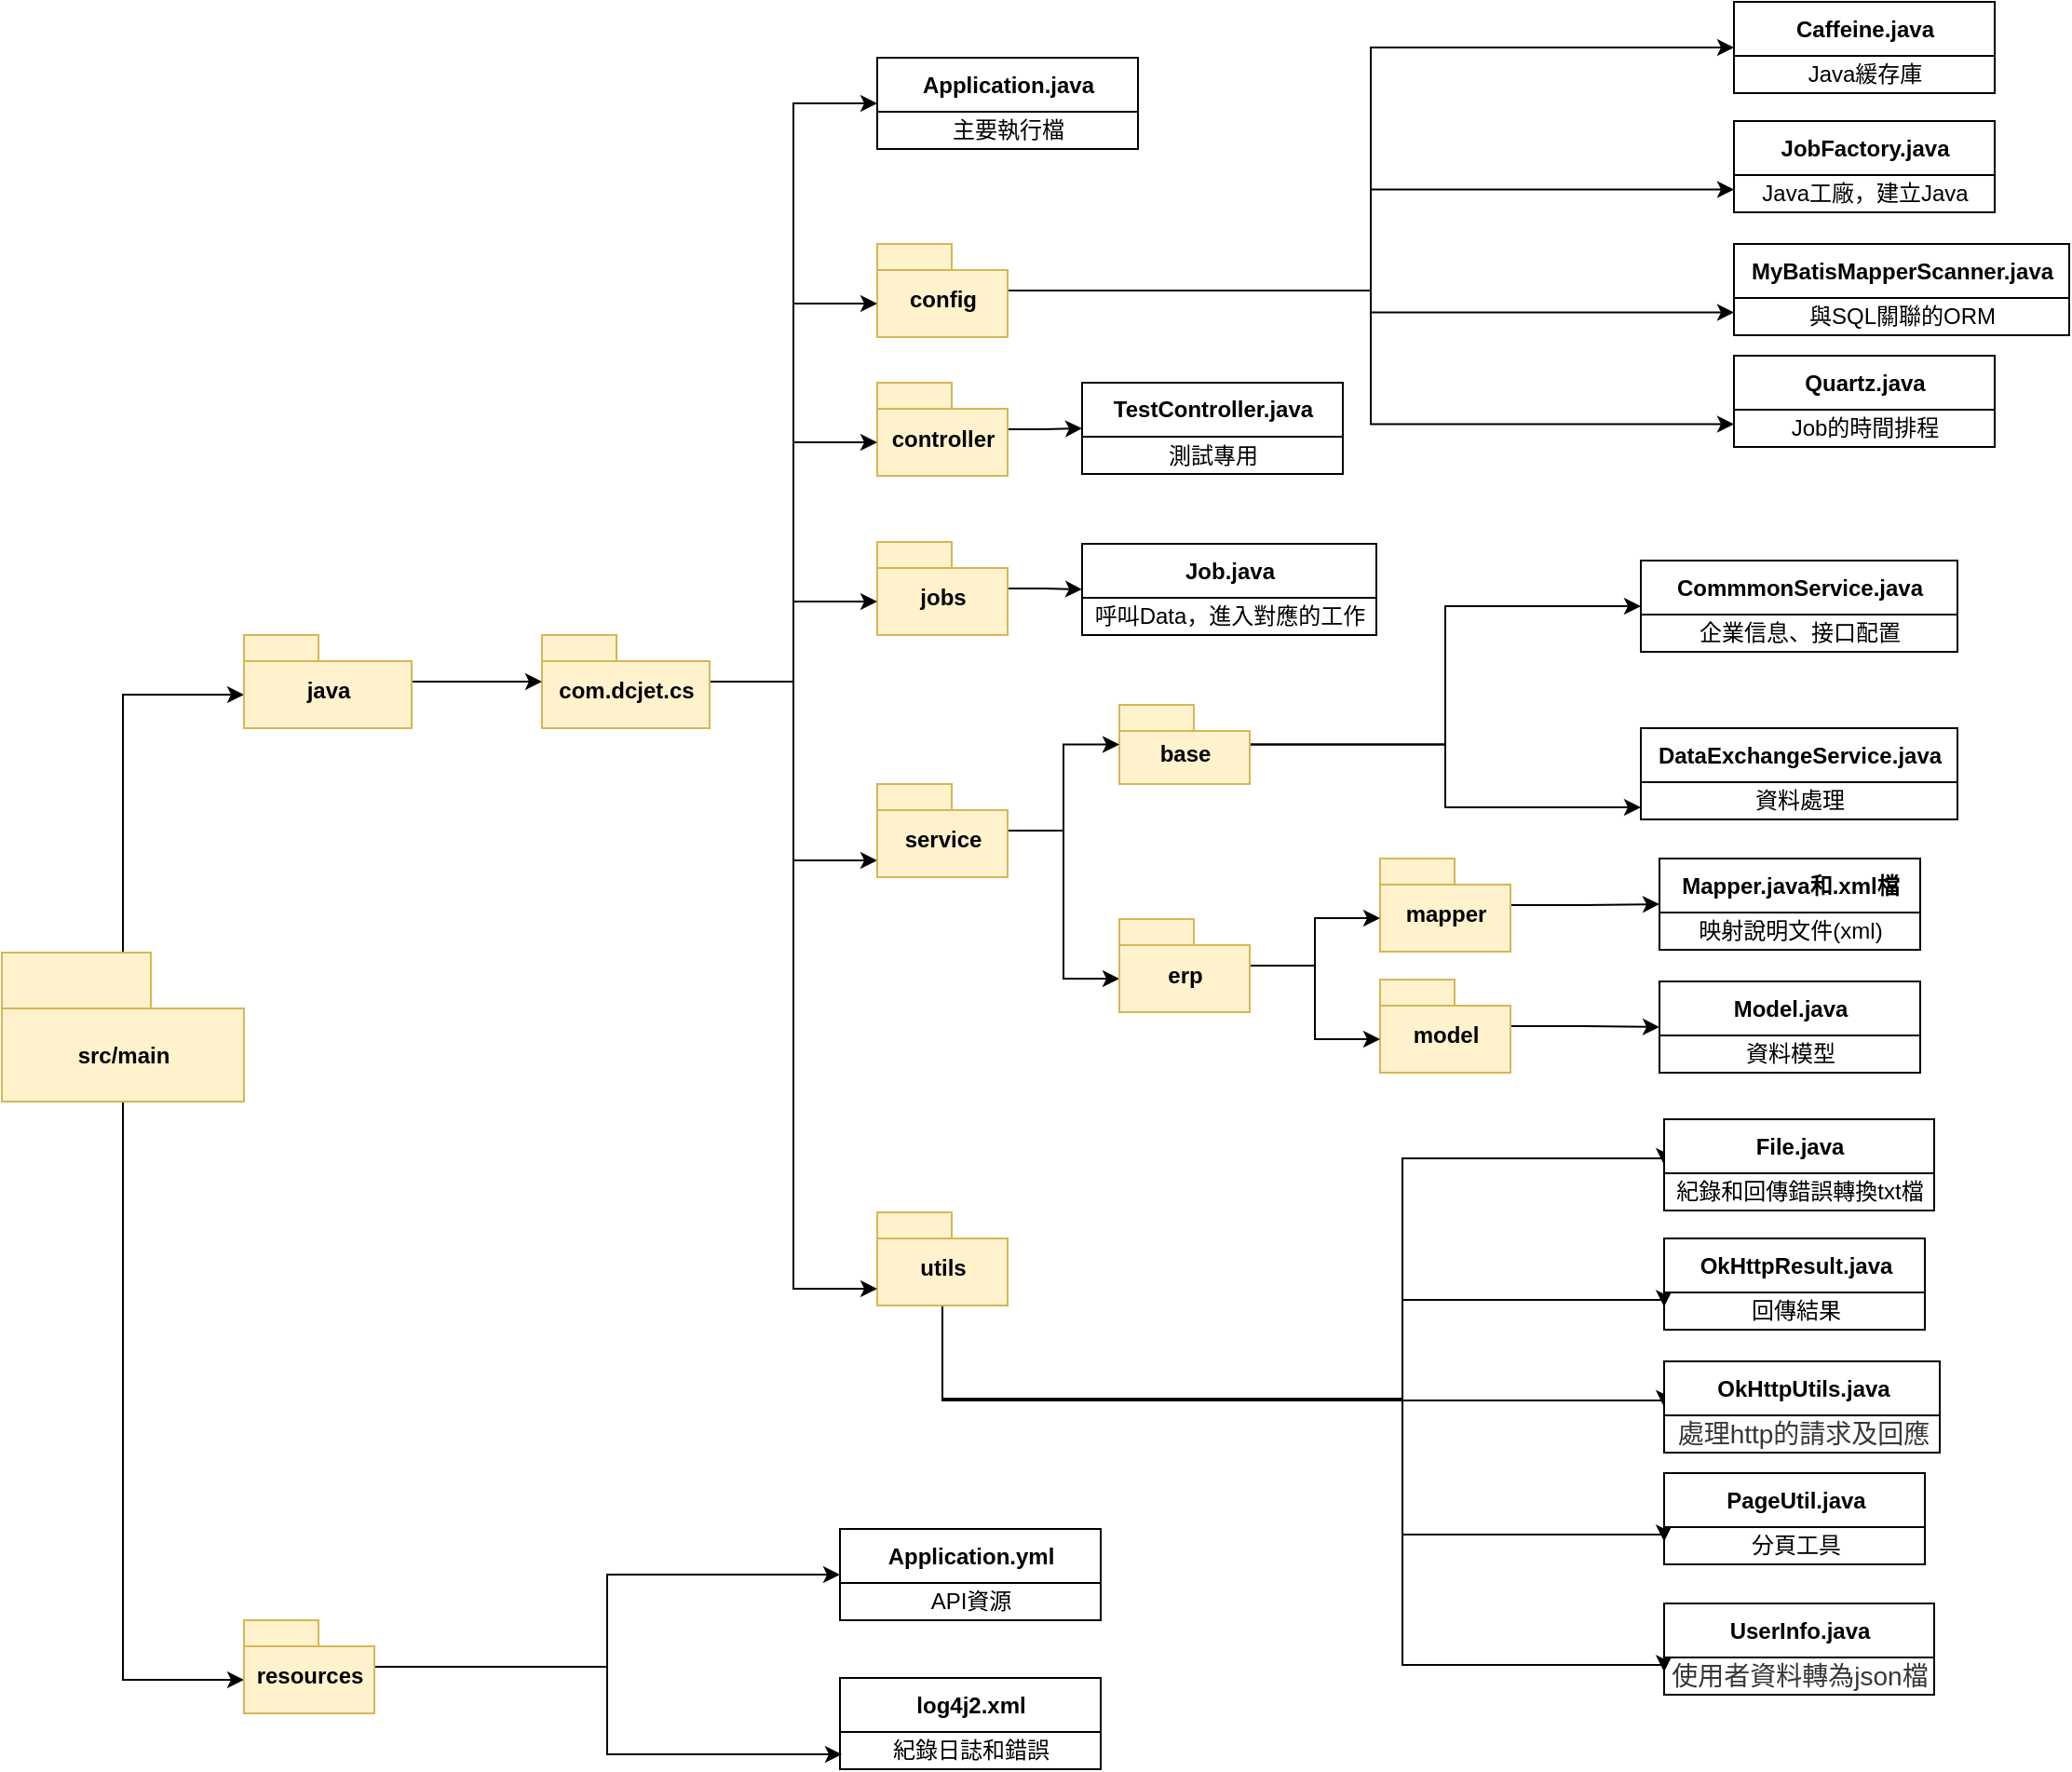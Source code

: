 <mxfile version="14.5.8" type="github">
  <diagram id="E2W33tM_lJapqoK78Tub" name="Page-1">
    <mxGraphModel dx="666" dy="745" grid="1" gridSize="10" guides="1" tooltips="1" connect="1" arrows="1" fold="1" page="1" pageScale="1" pageWidth="1169" pageHeight="827" math="0" shadow="0">
      <root>
        <mxCell id="0" />
        <mxCell id="1" parent="0" />
        <mxCell id="wwZ5Yi76qFVbDz2MihXI-183" style="edgeStyle=orthogonalEdgeStyle;rounded=0;orthogonalLoop=1;jettySize=auto;html=1;entryX=0;entryY=0;entryDx=0;entryDy=32;entryPerimeter=0;" edge="1" parent="1" source="wwZ5Yi76qFVbDz2MihXI-4" target="wwZ5Yi76qFVbDz2MihXI-178">
          <mxGeometry relative="1" as="geometry" />
        </mxCell>
        <mxCell id="wwZ5Yi76qFVbDz2MihXI-184" style="edgeStyle=orthogonalEdgeStyle;rounded=0;orthogonalLoop=1;jettySize=auto;html=1;entryX=0;entryY=0;entryDx=0;entryDy=32;entryPerimeter=0;" edge="1" parent="1" source="wwZ5Yi76qFVbDz2MihXI-4" target="wwZ5Yi76qFVbDz2MihXI-148">
          <mxGeometry relative="1" as="geometry" />
        </mxCell>
        <mxCell id="wwZ5Yi76qFVbDz2MihXI-4" value="src/main" style="shape=folder;fontStyle=1;tabWidth=80;tabHeight=30;tabPosition=left;html=1;boundedLbl=1;fillColor=#fff2cc;strokeColor=#d6b656;" vertex="1" parent="1">
          <mxGeometry x="29" y="850.5" width="130" height="80" as="geometry" />
        </mxCell>
        <mxCell id="wwZ5Yi76qFVbDz2MihXI-46" style="edgeStyle=orthogonalEdgeStyle;rounded=0;orthogonalLoop=1;jettySize=auto;html=1;entryX=0;entryY=0.5;entryDx=0;entryDy=0;" edge="1" parent="1" source="wwZ5Yi76qFVbDz2MihXI-6" target="wwZ5Yi76qFVbDz2MihXI-41">
          <mxGeometry relative="1" as="geometry" />
        </mxCell>
        <mxCell id="wwZ5Yi76qFVbDz2MihXI-47" style="edgeStyle=orthogonalEdgeStyle;rounded=0;orthogonalLoop=1;jettySize=auto;html=1;entryX=0;entryY=0.75;entryDx=0;entryDy=0;" edge="1" parent="1" source="wwZ5Yi76qFVbDz2MihXI-6" target="wwZ5Yi76qFVbDz2MihXI-42">
          <mxGeometry relative="1" as="geometry" />
        </mxCell>
        <mxCell id="wwZ5Yi76qFVbDz2MihXI-48" style="edgeStyle=orthogonalEdgeStyle;rounded=0;orthogonalLoop=1;jettySize=auto;html=1;entryX=0;entryY=0.75;entryDx=0;entryDy=0;" edge="1" parent="1" source="wwZ5Yi76qFVbDz2MihXI-6" target="wwZ5Yi76qFVbDz2MihXI-43">
          <mxGeometry relative="1" as="geometry" />
        </mxCell>
        <mxCell id="wwZ5Yi76qFVbDz2MihXI-49" style="edgeStyle=orthogonalEdgeStyle;rounded=0;orthogonalLoop=1;jettySize=auto;html=1;entryX=0;entryY=0.75;entryDx=0;entryDy=0;" edge="1" parent="1" source="wwZ5Yi76qFVbDz2MihXI-6" target="wwZ5Yi76qFVbDz2MihXI-44">
          <mxGeometry relative="1" as="geometry" />
        </mxCell>
        <mxCell id="wwZ5Yi76qFVbDz2MihXI-6" value="config" style="shape=folder;fontStyle=1;spacingTop=10;tabWidth=40;tabHeight=14;tabPosition=left;html=1;fillColor=#fff2cc;strokeColor=#d6b656;" vertex="1" parent="1">
          <mxGeometry x="499" y="470" width="70" height="50" as="geometry" />
        </mxCell>
        <mxCell id="wwZ5Yi76qFVbDz2MihXI-100" style="edgeStyle=orthogonalEdgeStyle;rounded=0;orthogonalLoop=1;jettySize=auto;html=1;entryX=0;entryY=0.5;entryDx=0;entryDy=0;" edge="1" parent="1" source="wwZ5Yi76qFVbDz2MihXI-7" target="wwZ5Yi76qFVbDz2MihXI-50">
          <mxGeometry relative="1" as="geometry" />
        </mxCell>
        <mxCell id="wwZ5Yi76qFVbDz2MihXI-7" value="controller" style="shape=folder;fontStyle=1;spacingTop=10;tabWidth=40;tabHeight=14;tabPosition=left;html=1;fillColor=#fff2cc;strokeColor=#d6b656;" vertex="1" parent="1">
          <mxGeometry x="499" y="544.5" width="70" height="50" as="geometry" />
        </mxCell>
        <mxCell id="wwZ5Yi76qFVbDz2MihXI-140" style="edgeStyle=orthogonalEdgeStyle;rounded=0;orthogonalLoop=1;jettySize=auto;html=1;entryX=0;entryY=0.5;entryDx=0;entryDy=0;" edge="1" parent="1" source="wwZ5Yi76qFVbDz2MihXI-8" target="wwZ5Yi76qFVbDz2MihXI-138">
          <mxGeometry relative="1" as="geometry" />
        </mxCell>
        <mxCell id="wwZ5Yi76qFVbDz2MihXI-8" value="jobs" style="shape=folder;fontStyle=1;spacingTop=10;tabWidth=40;tabHeight=14;tabPosition=left;html=1;fillColor=#fff2cc;strokeColor=#d6b656;" vertex="1" parent="1">
          <mxGeometry x="499" y="630" width="70" height="50" as="geometry" />
        </mxCell>
        <mxCell id="wwZ5Yi76qFVbDz2MihXI-176" style="edgeStyle=orthogonalEdgeStyle;rounded=0;orthogonalLoop=1;jettySize=auto;html=1;entryX=0;entryY=0.5;entryDx=0;entryDy=0;" edge="1" parent="1" source="wwZ5Yi76qFVbDz2MihXI-9" target="wwZ5Yi76qFVbDz2MihXI-54">
          <mxGeometry relative="1" as="geometry" />
        </mxCell>
        <mxCell id="wwZ5Yi76qFVbDz2MihXI-177" style="edgeStyle=orthogonalEdgeStyle;rounded=0;orthogonalLoop=1;jettySize=auto;html=1;entryX=0;entryY=0.675;entryDx=0;entryDy=0;entryPerimeter=0;" edge="1" parent="1" source="wwZ5Yi76qFVbDz2MihXI-9" target="wwZ5Yi76qFVbDz2MihXI-132">
          <mxGeometry relative="1" as="geometry" />
        </mxCell>
        <mxCell id="wwZ5Yi76qFVbDz2MihXI-9" value="base" style="shape=folder;fontStyle=1;spacingTop=10;tabWidth=40;tabHeight=14;tabPosition=left;html=1;fillColor=#fff2cc;strokeColor=#d6b656;" vertex="1" parent="1">
          <mxGeometry x="629" y="717.5" width="70" height="42.5" as="geometry" />
        </mxCell>
        <mxCell id="wwZ5Yi76qFVbDz2MihXI-143" style="edgeStyle=orthogonalEdgeStyle;rounded=0;orthogonalLoop=1;jettySize=auto;html=1;entryX=0;entryY=0.5;entryDx=0;entryDy=0;" edge="1" parent="1" source="wwZ5Yi76qFVbDz2MihXI-10" target="wwZ5Yi76qFVbDz2MihXI-141">
          <mxGeometry relative="1" as="geometry" />
        </mxCell>
        <mxCell id="wwZ5Yi76qFVbDz2MihXI-10" value="mapper" style="shape=folder;fontStyle=1;spacingTop=10;tabWidth=40;tabHeight=14;tabPosition=left;html=1;fillColor=#fff2cc;strokeColor=#d6b656;" vertex="1" parent="1">
          <mxGeometry x="769" y="800" width="70" height="50" as="geometry" />
        </mxCell>
        <mxCell id="wwZ5Yi76qFVbDz2MihXI-136" style="edgeStyle=orthogonalEdgeStyle;rounded=0;orthogonalLoop=1;jettySize=auto;html=1;entryX=0;entryY=0.5;entryDx=0;entryDy=0;" edge="1" parent="1" source="wwZ5Yi76qFVbDz2MihXI-11" target="wwZ5Yi76qFVbDz2MihXI-133">
          <mxGeometry relative="1" as="geometry" />
        </mxCell>
        <mxCell id="wwZ5Yi76qFVbDz2MihXI-11" value="model" style="shape=folder;fontStyle=1;spacingTop=10;tabWidth=40;tabHeight=14;tabPosition=left;html=1;fillColor=#fff2cc;strokeColor=#d6b656;" vertex="1" parent="1">
          <mxGeometry x="769" y="865" width="70" height="50" as="geometry" />
        </mxCell>
        <mxCell id="wwZ5Yi76qFVbDz2MihXI-67" style="edgeStyle=orthogonalEdgeStyle;rounded=0;orthogonalLoop=1;jettySize=auto;html=1;entryX=0;entryY=0.5;entryDx=0;entryDy=0;" edge="1" parent="1" source="wwZ5Yi76qFVbDz2MihXI-12" target="wwZ5Yi76qFVbDz2MihXI-63">
          <mxGeometry relative="1" as="geometry">
            <Array as="points">
              <mxPoint x="534" y="1090" />
              <mxPoint x="781" y="1090" />
              <mxPoint x="781" y="961" />
            </Array>
          </mxGeometry>
        </mxCell>
        <mxCell id="wwZ5Yi76qFVbDz2MihXI-68" style="edgeStyle=orthogonalEdgeStyle;rounded=0;orthogonalLoop=1;jettySize=auto;html=1;entryX=0;entryY=0.75;entryDx=0;entryDy=0;" edge="1" parent="1" source="wwZ5Yi76qFVbDz2MihXI-12" target="wwZ5Yi76qFVbDz2MihXI-64">
          <mxGeometry relative="1" as="geometry">
            <Array as="points">
              <mxPoint x="534" y="1090" />
              <mxPoint x="781" y="1090" />
              <mxPoint x="781" y="1037" />
            </Array>
          </mxGeometry>
        </mxCell>
        <mxCell id="wwZ5Yi76qFVbDz2MihXI-69" style="edgeStyle=orthogonalEdgeStyle;rounded=0;orthogonalLoop=1;jettySize=auto;html=1;entryX=0;entryY=0.5;entryDx=0;entryDy=0;" edge="1" parent="1" source="wwZ5Yi76qFVbDz2MihXI-12" target="wwZ5Yi76qFVbDz2MihXI-65">
          <mxGeometry relative="1" as="geometry">
            <Array as="points">
              <mxPoint x="534" y="1091" />
            </Array>
          </mxGeometry>
        </mxCell>
        <mxCell id="wwZ5Yi76qFVbDz2MihXI-70" style="edgeStyle=orthogonalEdgeStyle;rounded=0;orthogonalLoop=1;jettySize=auto;html=1;entryX=0;entryY=0.75;entryDx=0;entryDy=0;" edge="1" parent="1" source="wwZ5Yi76qFVbDz2MihXI-12" target="wwZ5Yi76qFVbDz2MihXI-66">
          <mxGeometry relative="1" as="geometry">
            <Array as="points">
              <mxPoint x="534" y="1090" />
              <mxPoint x="781" y="1090" />
              <mxPoint x="781" y="1163" />
            </Array>
          </mxGeometry>
        </mxCell>
        <mxCell id="wwZ5Yi76qFVbDz2MihXI-72" style="edgeStyle=orthogonalEdgeStyle;rounded=0;orthogonalLoop=1;jettySize=auto;html=1;entryX=0;entryY=0.75;entryDx=0;entryDy=0;" edge="1" parent="1" source="wwZ5Yi76qFVbDz2MihXI-12" target="wwZ5Yi76qFVbDz2MihXI-71">
          <mxGeometry relative="1" as="geometry">
            <Array as="points">
              <mxPoint x="534" y="1090" />
              <mxPoint x="781" y="1090" />
              <mxPoint x="781" y="1233" />
            </Array>
          </mxGeometry>
        </mxCell>
        <mxCell id="wwZ5Yi76qFVbDz2MihXI-12" value="utils" style="shape=folder;fontStyle=1;spacingTop=10;tabWidth=40;tabHeight=14;tabPosition=left;html=1;fillColor=#fff2cc;strokeColor=#d6b656;" vertex="1" parent="1">
          <mxGeometry x="499" y="990" width="70" height="50" as="geometry" />
        </mxCell>
        <mxCell id="wwZ5Yi76qFVbDz2MihXI-34" value="Application.java" style="swimlane;fontStyle=1;align=center;verticalAlign=middle;childLayout=stackLayout;horizontal=1;startSize=29;horizontalStack=0;resizeParent=1;resizeParentMax=0;resizeLast=0;collapsible=0;marginBottom=0;html=1;" vertex="1" parent="1">
          <mxGeometry x="499" y="370" width="140" height="49" as="geometry" />
        </mxCell>
        <mxCell id="wwZ5Yi76qFVbDz2MihXI-111" value="主要執行檔" style="text;html=1;align=center;verticalAlign=middle;resizable=0;points=[];autosize=1;strokeColor=none;" vertex="1" parent="wwZ5Yi76qFVbDz2MihXI-34">
          <mxGeometry y="29" width="140" height="20" as="geometry" />
        </mxCell>
        <mxCell id="wwZ5Yi76qFVbDz2MihXI-41" value="Caffeine.java" style="swimlane;fontStyle=1;align=center;verticalAlign=middle;childLayout=stackLayout;horizontal=1;startSize=29;horizontalStack=0;resizeParent=1;resizeParentMax=0;resizeLast=0;collapsible=0;marginBottom=0;html=1;" vertex="1" parent="1">
          <mxGeometry x="959" y="340" width="140" height="49" as="geometry" />
        </mxCell>
        <mxCell id="wwZ5Yi76qFVbDz2MihXI-123" value="Java緩存庫" style="text;html=1;align=center;verticalAlign=middle;resizable=0;points=[];autosize=1;strokeColor=none;" vertex="1" parent="wwZ5Yi76qFVbDz2MihXI-41">
          <mxGeometry y="29" width="140" height="20" as="geometry" />
        </mxCell>
        <mxCell id="wwZ5Yi76qFVbDz2MihXI-42" value="JobFactory.java" style="swimlane;fontStyle=1;align=center;verticalAlign=middle;childLayout=stackLayout;horizontal=1;startSize=29;horizontalStack=0;resizeParent=1;resizeParentMax=0;resizeLast=0;collapsible=0;marginBottom=0;html=1;" vertex="1" parent="1">
          <mxGeometry x="959" y="404" width="140" height="49" as="geometry" />
        </mxCell>
        <mxCell id="wwZ5Yi76qFVbDz2MihXI-126" value="Java工廠，建立Java" style="text;html=1;align=center;verticalAlign=middle;resizable=0;points=[];autosize=1;strokeColor=none;" vertex="1" parent="wwZ5Yi76qFVbDz2MihXI-42">
          <mxGeometry y="29" width="140" height="20" as="geometry" />
        </mxCell>
        <mxCell id="wwZ5Yi76qFVbDz2MihXI-43" value="MyBatisMapperScanner.java" style="swimlane;fontStyle=1;align=center;verticalAlign=middle;childLayout=stackLayout;horizontal=1;startSize=29;horizontalStack=0;resizeParent=1;resizeParentMax=0;resizeLast=0;collapsible=0;marginBottom=0;html=1;" vertex="1" parent="1">
          <mxGeometry x="959" y="470" width="180" height="49" as="geometry" />
        </mxCell>
        <mxCell id="wwZ5Yi76qFVbDz2MihXI-127" value="與SQL關聯的ORM" style="text;html=1;align=center;verticalAlign=middle;resizable=0;points=[];autosize=1;strokeColor=none;" vertex="1" parent="wwZ5Yi76qFVbDz2MihXI-43">
          <mxGeometry y="29" width="180" height="20" as="geometry" />
        </mxCell>
        <mxCell id="wwZ5Yi76qFVbDz2MihXI-44" value="Quartz.java" style="swimlane;fontStyle=1;align=center;verticalAlign=middle;childLayout=stackLayout;horizontal=1;startSize=29;horizontalStack=0;resizeParent=1;resizeParentMax=0;resizeLast=0;collapsible=0;marginBottom=0;html=1;" vertex="1" parent="1">
          <mxGeometry x="959" y="530" width="140" height="49" as="geometry" />
        </mxCell>
        <mxCell id="wwZ5Yi76qFVbDz2MihXI-128" value="Job的時間排程" style="text;html=1;align=center;verticalAlign=middle;resizable=0;points=[];autosize=1;strokeColor=none;" vertex="1" parent="wwZ5Yi76qFVbDz2MihXI-44">
          <mxGeometry y="29" width="140" height="20" as="geometry" />
        </mxCell>
        <mxCell id="wwZ5Yi76qFVbDz2MihXI-54" value="CommmonService.java" style="swimlane;fontStyle=1;align=center;verticalAlign=middle;childLayout=stackLayout;horizontal=1;startSize=29;horizontalStack=0;resizeParent=1;resizeParentMax=0;resizeLast=0;collapsible=0;marginBottom=0;html=1;" vertex="1" parent="1">
          <mxGeometry x="909" y="640" width="170" height="49" as="geometry" />
        </mxCell>
        <mxCell id="wwZ5Yi76qFVbDz2MihXI-146" value="企業信息、接口配置" style="text;html=1;align=center;verticalAlign=middle;resizable=0;points=[];autosize=1;strokeColor=none;" vertex="1" parent="wwZ5Yi76qFVbDz2MihXI-54">
          <mxGeometry y="29" width="170" height="20" as="geometry" />
        </mxCell>
        <mxCell id="wwZ5Yi76qFVbDz2MihXI-55" value="DataExchangeService.java" style="swimlane;fontStyle=1;align=center;verticalAlign=middle;childLayout=stackLayout;horizontal=1;startSize=29;horizontalStack=0;resizeParent=1;resizeParentMax=0;resizeLast=0;collapsible=0;marginBottom=0;html=1;" vertex="1" parent="1">
          <mxGeometry x="909" y="730" width="170" height="49" as="geometry" />
        </mxCell>
        <mxCell id="wwZ5Yi76qFVbDz2MihXI-132" value="資料處理" style="text;html=1;align=center;verticalAlign=middle;resizable=0;points=[];autosize=1;strokeColor=none;" vertex="1" parent="wwZ5Yi76qFVbDz2MihXI-55">
          <mxGeometry y="29" width="170" height="20" as="geometry" />
        </mxCell>
        <mxCell id="wwZ5Yi76qFVbDz2MihXI-63" value="File.java" style="swimlane;fontStyle=1;align=center;verticalAlign=middle;childLayout=stackLayout;horizontal=1;startSize=29;horizontalStack=0;resizeParent=1;resizeParentMax=0;resizeLast=0;collapsible=0;marginBottom=0;html=1;" vertex="1" parent="1">
          <mxGeometry x="921.5" y="940" width="145" height="49" as="geometry" />
        </mxCell>
        <mxCell id="wwZ5Yi76qFVbDz2MihXI-115" value="紀錄和回傳錯誤轉換txt檔" style="text;html=1;align=center;verticalAlign=middle;resizable=0;points=[];autosize=1;strokeColor=none;" vertex="1" parent="wwZ5Yi76qFVbDz2MihXI-63">
          <mxGeometry y="29" width="145" height="20" as="geometry" />
        </mxCell>
        <mxCell id="wwZ5Yi76qFVbDz2MihXI-64" value="OkHttpResult.java" style="swimlane;fontStyle=1;align=center;verticalAlign=middle;childLayout=stackLayout;horizontal=1;startSize=29;horizontalStack=0;resizeParent=1;resizeParentMax=0;resizeLast=0;collapsible=0;marginBottom=0;html=1;" vertex="1" parent="1">
          <mxGeometry x="921.5" y="1004" width="140" height="49" as="geometry" />
        </mxCell>
        <mxCell id="wwZ5Yi76qFVbDz2MihXI-116" value="回傳結果" style="text;html=1;align=center;verticalAlign=middle;resizable=0;points=[];autosize=1;strokeColor=none;" vertex="1" parent="wwZ5Yi76qFVbDz2MihXI-64">
          <mxGeometry y="29" width="140" height="20" as="geometry" />
        </mxCell>
        <mxCell id="wwZ5Yi76qFVbDz2MihXI-65" value="OkHttpUtils.java" style="swimlane;fontStyle=1;align=center;verticalAlign=middle;childLayout=stackLayout;horizontal=1;startSize=29;horizontalStack=0;resizeParent=1;resizeParentMax=0;resizeLast=0;collapsible=0;marginBottom=0;html=1;" vertex="1" parent="1">
          <mxGeometry x="921.5" y="1070" width="148" height="49" as="geometry" />
        </mxCell>
        <mxCell id="wwZ5Yi76qFVbDz2MihXI-120" value="&lt;span style=&quot;color: rgb(55 , 55 , 55) ; font-family: &amp;#34;arial&amp;#34; , &amp;#34;pingfang tc&amp;#34; , &amp;#34;microsoft_jhenghei_fix&amp;#34; , , &amp;#34;microsoft jhenghei&amp;#34; , &amp;#34;hiragino kaku gothic pro&amp;#34; , , &amp;#34;apple ligothic&amp;#34; , &amp;#34;heiti tc&amp;#34; , , &amp;#34;pmingliu&amp;#34; , , &amp;#34;mingliu&amp;#34; , sans-serif ; font-size: 14px ; background-color: rgb(255 , 255 , 255)&quot;&gt; 處理http的請求及回應&lt;/span&gt;" style="text;html=1;align=center;verticalAlign=middle;resizable=0;points=[];autosize=1;strokeColor=none;" vertex="1" parent="wwZ5Yi76qFVbDz2MihXI-65">
          <mxGeometry y="29" width="148" height="20" as="geometry" />
        </mxCell>
        <mxCell id="wwZ5Yi76qFVbDz2MihXI-66" value="PageUtil.java" style="swimlane;fontStyle=1;align=center;verticalAlign=middle;childLayout=stackLayout;horizontal=1;startSize=29;horizontalStack=0;resizeParent=1;resizeParentMax=0;resizeLast=0;collapsible=0;marginBottom=0;html=1;" vertex="1" parent="1">
          <mxGeometry x="921.5" y="1130" width="140" height="49" as="geometry" />
        </mxCell>
        <mxCell id="wwZ5Yi76qFVbDz2MihXI-119" value="分頁工具" style="text;html=1;align=center;verticalAlign=middle;resizable=0;points=[];autosize=1;strokeColor=none;" vertex="1" parent="wwZ5Yi76qFVbDz2MihXI-66">
          <mxGeometry y="29" width="140" height="20" as="geometry" />
        </mxCell>
        <mxCell id="wwZ5Yi76qFVbDz2MihXI-71" value="UserInfo.java" style="swimlane;fontStyle=1;align=center;verticalAlign=middle;childLayout=stackLayout;horizontal=1;startSize=29;horizontalStack=0;resizeParent=1;resizeParentMax=0;resizeLast=0;collapsible=0;marginBottom=0;html=1;" vertex="1" parent="1">
          <mxGeometry x="921.5" y="1200" width="145" height="49" as="geometry" />
        </mxCell>
        <mxCell id="wwZ5Yi76qFVbDz2MihXI-121" value="&lt;span style=&quot;color: rgb(55 , 55 , 55) ; font-family: &amp;#34;arial&amp;#34; , &amp;#34;pingfang tc&amp;#34; , &amp;#34;microsoft_jhenghei_fix&amp;#34; , , &amp;#34;microsoft jhenghei&amp;#34; , &amp;#34;hiragino kaku gothic pro&amp;#34; , , &amp;#34;apple ligothic&amp;#34; , &amp;#34;heiti tc&amp;#34; , , &amp;#34;pmingliu&amp;#34; , , &amp;#34;mingliu&amp;#34; , sans-serif ; font-size: 14px ; background-color: rgb(255 , 255 , 255)&quot;&gt;使用者資料轉為json檔&lt;/span&gt;" style="text;html=1;align=center;verticalAlign=middle;resizable=0;points=[];autosize=1;strokeColor=none;" vertex="1" parent="wwZ5Yi76qFVbDz2MihXI-71">
          <mxGeometry y="29" width="145" height="20" as="geometry" />
        </mxCell>
        <mxCell id="wwZ5Yi76qFVbDz2MihXI-50" value="TestController.java" style="swimlane;fontStyle=1;align=center;verticalAlign=middle;childLayout=stackLayout;horizontal=1;startSize=29;horizontalStack=0;resizeParent=1;resizeParentMax=0;resizeLast=0;collapsible=0;marginBottom=0;html=1;" vertex="1" parent="1">
          <mxGeometry x="609" y="544.5" width="140" height="49" as="geometry" />
        </mxCell>
        <mxCell id="wwZ5Yi76qFVbDz2MihXI-113" value="測試專用" style="text;html=1;align=center;verticalAlign=middle;resizable=0;points=[];autosize=1;strokeColor=none;" vertex="1" parent="wwZ5Yi76qFVbDz2MihXI-50">
          <mxGeometry y="29" width="140" height="20" as="geometry" />
        </mxCell>
        <mxCell id="wwZ5Yi76qFVbDz2MihXI-133" value="Model.java" style="swimlane;fontStyle=1;align=center;verticalAlign=middle;childLayout=stackLayout;horizontal=1;startSize=29;horizontalStack=0;resizeParent=1;resizeParentMax=0;resizeLast=0;collapsible=0;marginBottom=0;html=1;" vertex="1" parent="1">
          <mxGeometry x="919" y="866" width="140" height="49" as="geometry" />
        </mxCell>
        <mxCell id="wwZ5Yi76qFVbDz2MihXI-134" value="資料模型" style="text;html=1;align=center;verticalAlign=middle;resizable=0;points=[];autosize=1;strokeColor=none;" vertex="1" parent="wwZ5Yi76qFVbDz2MihXI-133">
          <mxGeometry y="29" width="140" height="20" as="geometry" />
        </mxCell>
        <mxCell id="wwZ5Yi76qFVbDz2MihXI-138" value="Job.java" style="swimlane;fontStyle=1;align=center;verticalAlign=middle;childLayout=stackLayout;horizontal=1;startSize=29;horizontalStack=0;resizeParent=1;resizeParentMax=0;resizeLast=0;collapsible=0;marginBottom=0;html=1;" vertex="1" parent="1">
          <mxGeometry x="609" y="631" width="158" height="49" as="geometry" />
        </mxCell>
        <mxCell id="wwZ5Yi76qFVbDz2MihXI-139" value="呼叫Data，進入對應的工作" style="text;html=1;align=center;verticalAlign=middle;resizable=0;points=[];autosize=1;strokeColor=none;" vertex="1" parent="wwZ5Yi76qFVbDz2MihXI-138">
          <mxGeometry y="29" width="158" height="20" as="geometry" />
        </mxCell>
        <mxCell id="wwZ5Yi76qFVbDz2MihXI-141" value="Mapper.java和.xml檔" style="swimlane;fontStyle=1;align=center;verticalAlign=middle;childLayout=stackLayout;horizontal=1;startSize=29;horizontalStack=0;resizeParent=1;resizeParentMax=0;resizeLast=0;collapsible=0;marginBottom=0;html=1;" vertex="1" parent="1">
          <mxGeometry x="919" y="800" width="140" height="49" as="geometry" />
        </mxCell>
        <mxCell id="wwZ5Yi76qFVbDz2MihXI-142" value="映射說明文件(xml)" style="text;html=1;align=center;verticalAlign=middle;resizable=0;points=[];autosize=1;strokeColor=none;" vertex="1" parent="wwZ5Yi76qFVbDz2MihXI-141">
          <mxGeometry y="29" width="140" height="20" as="geometry" />
        </mxCell>
        <mxCell id="wwZ5Yi76qFVbDz2MihXI-154" style="edgeStyle=orthogonalEdgeStyle;rounded=0;orthogonalLoop=1;jettySize=auto;html=1;entryX=0;entryY=0.5;entryDx=0;entryDy=0;" edge="1" parent="1" source="wwZ5Yi76qFVbDz2MihXI-148" target="wwZ5Yi76qFVbDz2MihXI-150">
          <mxGeometry relative="1" as="geometry" />
        </mxCell>
        <mxCell id="wwZ5Yi76qFVbDz2MihXI-155" style="edgeStyle=orthogonalEdgeStyle;rounded=0;orthogonalLoop=1;jettySize=auto;html=1;entryX=0.007;entryY=0.6;entryDx=0;entryDy=0;entryPerimeter=0;" edge="1" parent="1" source="wwZ5Yi76qFVbDz2MihXI-148" target="wwZ5Yi76qFVbDz2MihXI-153">
          <mxGeometry relative="1" as="geometry" />
        </mxCell>
        <mxCell id="wwZ5Yi76qFVbDz2MihXI-148" value="resources" style="shape=folder;fontStyle=1;spacingTop=10;tabWidth=40;tabHeight=14;tabPosition=left;html=1;fillColor=#fff2cc;strokeColor=#d6b656;" vertex="1" parent="1">
          <mxGeometry x="159" y="1209" width="70" height="50" as="geometry" />
        </mxCell>
        <mxCell id="wwZ5Yi76qFVbDz2MihXI-150" value="Application.yml" style="swimlane;fontStyle=1;align=center;verticalAlign=middle;childLayout=stackLayout;horizontal=1;startSize=29;horizontalStack=0;resizeParent=1;resizeParentMax=0;resizeLast=0;collapsible=0;marginBottom=0;html=1;" vertex="1" parent="1">
          <mxGeometry x="479" y="1160" width="140" height="49" as="geometry" />
        </mxCell>
        <mxCell id="wwZ5Yi76qFVbDz2MihXI-151" value="API資源" style="text;html=1;align=center;verticalAlign=middle;resizable=0;points=[];autosize=1;strokeColor=none;" vertex="1" parent="wwZ5Yi76qFVbDz2MihXI-150">
          <mxGeometry y="29" width="140" height="20" as="geometry" />
        </mxCell>
        <mxCell id="wwZ5Yi76qFVbDz2MihXI-152" value="log4j2.xml" style="swimlane;fontStyle=1;align=center;verticalAlign=middle;childLayout=stackLayout;horizontal=1;startSize=29;horizontalStack=0;resizeParent=1;resizeParentMax=0;resizeLast=0;collapsible=0;marginBottom=0;html=1;" vertex="1" parent="1">
          <mxGeometry x="479" y="1240" width="140" height="49" as="geometry" />
        </mxCell>
        <mxCell id="wwZ5Yi76qFVbDz2MihXI-153" value="紀錄日誌和錯誤" style="text;html=1;align=center;verticalAlign=middle;resizable=0;points=[];autosize=1;strokeColor=none;" vertex="1" parent="wwZ5Yi76qFVbDz2MihXI-152">
          <mxGeometry y="29" width="140" height="20" as="geometry" />
        </mxCell>
        <mxCell id="wwZ5Yi76qFVbDz2MihXI-160" style="edgeStyle=orthogonalEdgeStyle;rounded=0;orthogonalLoop=1;jettySize=auto;html=1;entryX=0;entryY=0;entryDx=0;entryDy=32;entryPerimeter=0;" edge="1" parent="1" source="wwZ5Yi76qFVbDz2MihXI-5" target="wwZ5Yi76qFVbDz2MihXI-6">
          <mxGeometry relative="1" as="geometry" />
        </mxCell>
        <mxCell id="wwZ5Yi76qFVbDz2MihXI-161" style="edgeStyle=orthogonalEdgeStyle;rounded=0;orthogonalLoop=1;jettySize=auto;html=1;entryX=0;entryY=0;entryDx=0;entryDy=32;entryPerimeter=0;" edge="1" parent="1" source="wwZ5Yi76qFVbDz2MihXI-5" target="wwZ5Yi76qFVbDz2MihXI-7">
          <mxGeometry relative="1" as="geometry" />
        </mxCell>
        <mxCell id="wwZ5Yi76qFVbDz2MihXI-162" style="edgeStyle=orthogonalEdgeStyle;rounded=0;orthogonalLoop=1;jettySize=auto;html=1;entryX=0;entryY=0;entryDx=0;entryDy=32;entryPerimeter=0;" edge="1" parent="1" source="wwZ5Yi76qFVbDz2MihXI-5" target="wwZ5Yi76qFVbDz2MihXI-8">
          <mxGeometry relative="1" as="geometry" />
        </mxCell>
        <mxCell id="wwZ5Yi76qFVbDz2MihXI-165" style="edgeStyle=orthogonalEdgeStyle;rounded=0;orthogonalLoop=1;jettySize=auto;html=1;entryX=0;entryY=0;entryDx=0;entryDy=41;entryPerimeter=0;" edge="1" parent="1" source="wwZ5Yi76qFVbDz2MihXI-5" target="wwZ5Yi76qFVbDz2MihXI-163">
          <mxGeometry relative="1" as="geometry" />
        </mxCell>
        <mxCell id="wwZ5Yi76qFVbDz2MihXI-166" style="edgeStyle=orthogonalEdgeStyle;rounded=0;orthogonalLoop=1;jettySize=auto;html=1;entryX=0;entryY=0;entryDx=0;entryDy=41;entryPerimeter=0;" edge="1" parent="1" source="wwZ5Yi76qFVbDz2MihXI-5" target="wwZ5Yi76qFVbDz2MihXI-12">
          <mxGeometry relative="1" as="geometry" />
        </mxCell>
        <mxCell id="wwZ5Yi76qFVbDz2MihXI-175" style="edgeStyle=orthogonalEdgeStyle;rounded=0;orthogonalLoop=1;jettySize=auto;html=1;entryX=0;entryY=0.5;entryDx=0;entryDy=0;" edge="1" parent="1" source="wwZ5Yi76qFVbDz2MihXI-5" target="wwZ5Yi76qFVbDz2MihXI-34">
          <mxGeometry relative="1" as="geometry" />
        </mxCell>
        <mxCell id="wwZ5Yi76qFVbDz2MihXI-5" value="com.dcjet.cs" style="shape=folder;fontStyle=1;spacingTop=10;tabWidth=40;tabHeight=14;tabPosition=left;html=1;fillColor=#fff2cc;strokeColor=#d6b656;" vertex="1" parent="1">
          <mxGeometry x="319" y="680" width="90" height="50" as="geometry" />
        </mxCell>
        <mxCell id="wwZ5Yi76qFVbDz2MihXI-167" style="edgeStyle=orthogonalEdgeStyle;rounded=0;orthogonalLoop=1;jettySize=auto;html=1;" edge="1" parent="1" source="wwZ5Yi76qFVbDz2MihXI-163" target="wwZ5Yi76qFVbDz2MihXI-9">
          <mxGeometry relative="1" as="geometry" />
        </mxCell>
        <mxCell id="wwZ5Yi76qFVbDz2MihXI-169" style="edgeStyle=orthogonalEdgeStyle;rounded=0;orthogonalLoop=1;jettySize=auto;html=1;entryX=0;entryY=0;entryDx=0;entryDy=32;entryPerimeter=0;" edge="1" parent="1" source="wwZ5Yi76qFVbDz2MihXI-163" target="wwZ5Yi76qFVbDz2MihXI-168">
          <mxGeometry relative="1" as="geometry" />
        </mxCell>
        <mxCell id="wwZ5Yi76qFVbDz2MihXI-163" value="service" style="shape=folder;fontStyle=1;spacingTop=10;tabWidth=40;tabHeight=14;tabPosition=left;html=1;fillColor=#fff2cc;strokeColor=#d6b656;" vertex="1" parent="1">
          <mxGeometry x="499" y="760" width="70" height="50" as="geometry" />
        </mxCell>
        <mxCell id="wwZ5Yi76qFVbDz2MihXI-170" style="edgeStyle=orthogonalEdgeStyle;rounded=0;orthogonalLoop=1;jettySize=auto;html=1;entryX=0;entryY=0;entryDx=0;entryDy=32;entryPerimeter=0;" edge="1" parent="1" source="wwZ5Yi76qFVbDz2MihXI-168" target="wwZ5Yi76qFVbDz2MihXI-10">
          <mxGeometry relative="1" as="geometry" />
        </mxCell>
        <mxCell id="wwZ5Yi76qFVbDz2MihXI-171" style="edgeStyle=orthogonalEdgeStyle;rounded=0;orthogonalLoop=1;jettySize=auto;html=1;entryX=0;entryY=0;entryDx=0;entryDy=32;entryPerimeter=0;" edge="1" parent="1" source="wwZ5Yi76qFVbDz2MihXI-168" target="wwZ5Yi76qFVbDz2MihXI-11">
          <mxGeometry relative="1" as="geometry" />
        </mxCell>
        <mxCell id="wwZ5Yi76qFVbDz2MihXI-168" value="erp" style="shape=folder;fontStyle=1;spacingTop=10;tabWidth=40;tabHeight=14;tabPosition=left;html=1;fillColor=#fff2cc;strokeColor=#d6b656;" vertex="1" parent="1">
          <mxGeometry x="629" y="832.5" width="70" height="50" as="geometry" />
        </mxCell>
        <mxCell id="wwZ5Yi76qFVbDz2MihXI-182" style="edgeStyle=orthogonalEdgeStyle;rounded=0;orthogonalLoop=1;jettySize=auto;html=1;" edge="1" parent="1" source="wwZ5Yi76qFVbDz2MihXI-178" target="wwZ5Yi76qFVbDz2MihXI-5">
          <mxGeometry relative="1" as="geometry" />
        </mxCell>
        <mxCell id="wwZ5Yi76qFVbDz2MihXI-178" value="java" style="shape=folder;fontStyle=1;spacingTop=10;tabWidth=40;tabHeight=14;tabPosition=left;html=1;fillColor=#fff2cc;strokeColor=#d6b656;" vertex="1" parent="1">
          <mxGeometry x="159" y="680" width="90" height="50" as="geometry" />
        </mxCell>
      </root>
    </mxGraphModel>
  </diagram>
</mxfile>
